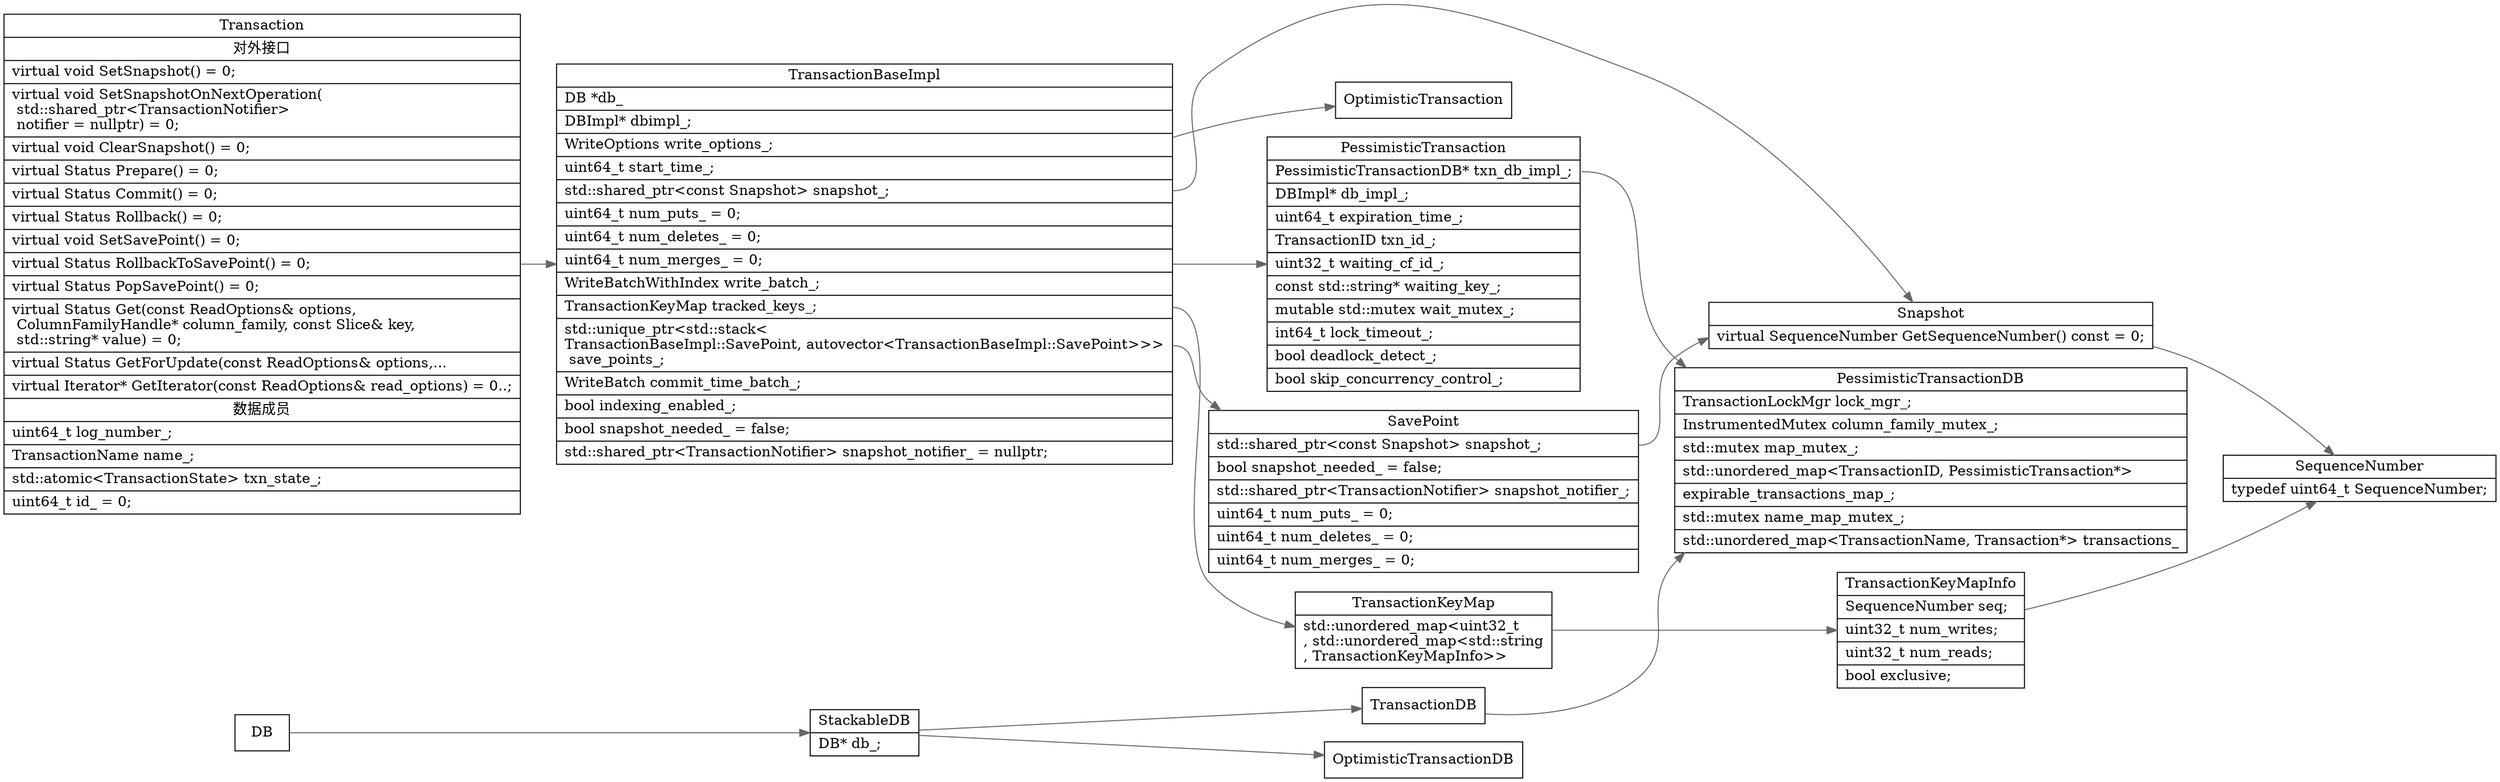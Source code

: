 digraph transaction_struct {
  node[shape=box];
  edge[color=gray40];
  newrank=true;
  rankdir=LR;
  Transaction[
    shape="record";
    label="{{
      Transaction|
        对外接口|
        virtual void SetSnapshot() = 0;\l|
        virtual void SetSnapshotOnNextOperation(\l
      std::shared_ptr\<TransactionNotifier\>\l notifier = nullptr) = 0;\l|
        virtual void ClearSnapshot() = 0;\l|
        virtual Status Prepare() = 0;\l|
        virtual Status Commit() = 0;\l|
        virtual Status Rollback() = 0;\l|
        virtual void SetSavePoint() = 0;\l|
        virtual Status RollbackToSavePoint() = 0;\l|
        virtual Status PopSavePoint() = 0;\l|
        virtual Status Get(const ReadOptions& options,\l
                     ColumnFamilyHandle* column_family, const Slice& key,\l
                     std::string* value) = 0;\l|
        virtual Status GetForUpdate(const ReadOptions& options,...\l|
        virtual Iterator* GetIterator(const ReadOptions& read_options) = 0..;\l|
        数据成员|
        uint64_t log_number_;\l|
        TransactionName name_;\l|
        std::atomic\<TransactionState\> txn_state_;\l|
        uint64_t id_ = 0;\l
    }}";
  ];
  Transaction -> TransactionBaseImpl;

  TransactionBaseImpl[
    shape="record";
    label="{{
      TransactionBaseImpl|
      DB *db_\l|
      DBImpl* dbimpl_;\l|
      WriteOptions write_options_;\l|
      uint64_t start_time_;\l|
      <Snapshot> std::shared_ptr\<const Snapshot\> snapshot_;\l|
      uint64_t num_puts_ = 0;\l|
      uint64_t num_deletes_ = 0;\l|
      uint64_t num_merges_ = 0;\l|
      WriteBatchWithIndex write_batch_;\l|
      <TransactionKeyMap> TransactionKeyMap tracked_keys_;\l|
      <SavePoint> std::unique_ptr\<std::stack\<\lTransactionBaseImpl::SavePoint,
                             autovector\<TransactionBaseImpl::SavePoint\>\>\>\l
      save_points_;\l|
      WriteBatch commit_time_batch_;\l|
      bool indexing_enabled_;\l|
      bool snapshot_needed_ = false;\l|
      std::shared_ptr\<TransactionNotifier\> snapshot_notifier_ = nullptr;\l
    }}";
  ];
  TransactionBaseImpl:SavePoint -> SavePoint;
  TransactionBaseImpl:Snapshot -> Snapshot;
  TransactionBaseImpl:TransactionKeyMap -> TransactionKeyMap;
  TransactionBaseImpl -> OptimisticTransaction;
  TransactionBaseImpl -> PessimisticTransaction;

  SavePoint[
    shape="record";
    label="{{
      SavePoint|
      <Snapshot> std::shared_ptr\<const Snapshot\> snapshot_;\l|
      bool snapshot_needed_ = false;\l|
      std::shared_ptr\<TransactionNotifier\> snapshot_notifier_;\l|
      uint64_t num_puts_ = 0;\l|
      uint64_t num_deletes_ = 0;\l|
      uint64_t num_merges_ = 0;\l
    }}";
  ];
  SavePoint:Snapshot -> Snapshot;

  PessimisticTransaction[
    shape="record";
    label="{{
      PessimisticTransaction|
        <PessimisticTransactionDB> PessimisticTransactionDB* txn_db_impl_;\l|
        DBImpl* db_impl_;\l|
        uint64_t expiration_time_;\l|
        TransactionID txn_id_;\l|
        autovector<TransactionID> waiting_txn_ids_;\l|
        uint32_t waiting_cf_id_;\l|
        const std::string* waiting_key_;\l|
        mutable std::mutex wait_mutex_;\l|
        int64_t lock_timeout_;\l|
        bool deadlock_detect_;\l|
        bool skip_concurrency_control_;\l
    }}";
  ];
  PessimisticTransaction:PessimisticTransactionDB -> PessimisticTransactionDB;

  PessimisticTransactionDB[
    shape="record";
    label="{{
      PessimisticTransactionDB|
        TransactionLockMgr lock_mgr_;\l|
        InstrumentedMutex column_family_mutex_;\l|
        std::mutex map_mutex_;\l|
        std::unordered_map\<TransactionID, PessimisticTransaction*\>\l|
        expirable_transactions_map_;\l|
        std::mutex name_map_mutex_;\l|
        std::unordered_map\<TransactionName, Transaction*\> transactions_\l
    }}";
  ];

  DB -> StackableDB -> TransactionDB -> PessimisticTransactionDB;
  StackableDB -> OptimisticTransactionDB;

  StackableDB[
    shape="record";
    label="{{
      StackableDB|
        DB* db_;\l|
        std::shared_ptr<DB> shared_db_ptr_;\l
    }}";
  ];

  Snapshot[
    shape="record";
    label="{{
      Snapshot|
        virtual SequenceNumber GetSequenceNumber() const = 0;\l
    }}";
  ];
  Snapshot -> SequenceNumber;
  SequenceNumber[
    shape="record";
    label="{{
      SequenceNumber|
        typedef uint64_t SequenceNumber;
    }}";
  ];


  TransactionKeyMap[
    shape="record";
    label="{{
      TransactionKeyMap|
        std::unordered_map\<uint32_t\l,
        std::unordered_map\<std::string\l, TransactionKeyMapInfo\>\>\l
    }}";
  ];

  TransactionKeyMap -> TransactionKeyMapInfo;
  TransactionKeyMapInfo[
    shape="record";
    label="{{
      TransactionKeyMapInfo|
        <SequenceNumber> SequenceNumber seq;\l|
        uint32_t num_writes;\l|
        uint32_t num_reads;\l|
        bool exclusive;\l
    }}";
  ];
  TransactionKeyMapInfo -> SequenceNumber;
}
